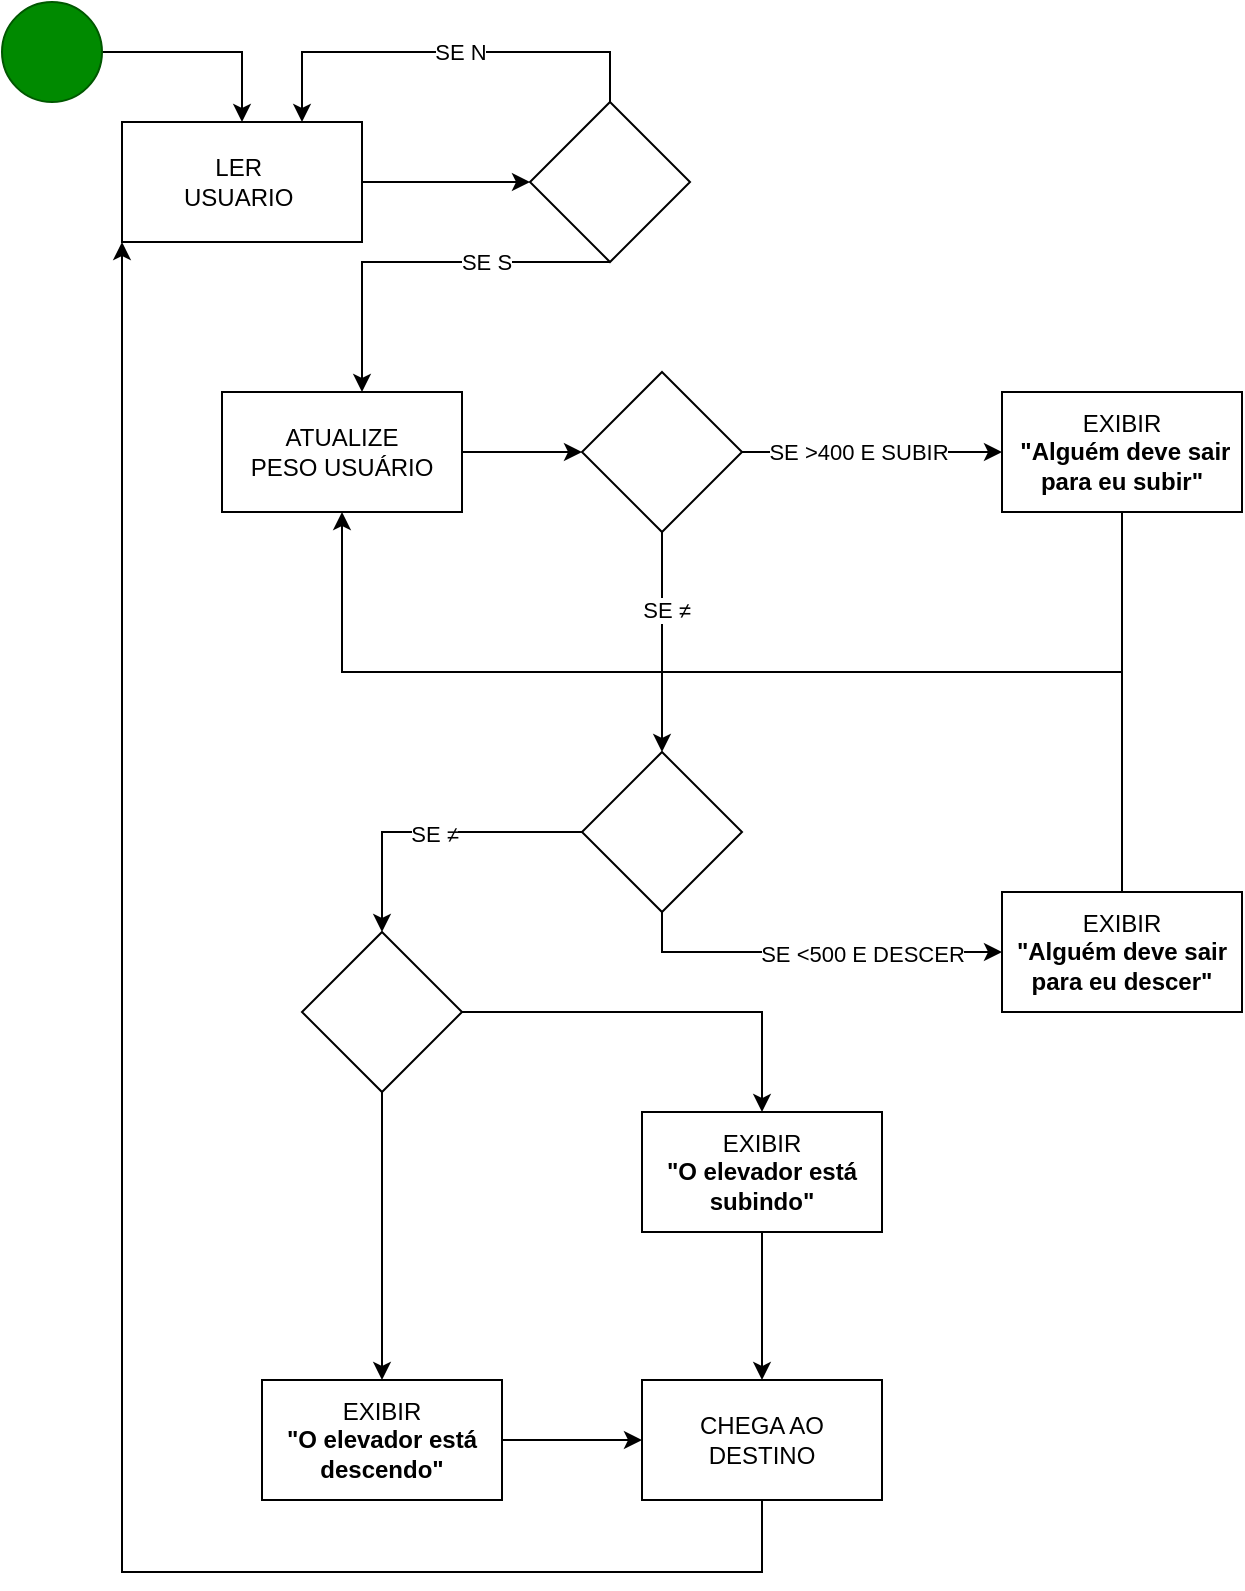 <mxfile version="20.8.10" type="device"><diagram name="Página-1" id="ICNGjwrtCk6uLfdpd36k"><mxGraphModel dx="1173" dy="810" grid="1" gridSize="10" guides="1" tooltips="1" connect="1" arrows="1" fold="1" page="1" pageScale="1" pageWidth="827" pageHeight="1169" math="0" shadow="0"><root><mxCell id="0"/><mxCell id="1" parent="0"/><mxCell id="KGjXm9UL0XxQvVg2KwWi-5" value="" style="edgeStyle=orthogonalEdgeStyle;rounded=0;orthogonalLoop=1;jettySize=auto;html=1;" edge="1" parent="1" source="KGjXm9UL0XxQvVg2KwWi-1" target="KGjXm9UL0XxQvVg2KwWi-4"><mxGeometry relative="1" as="geometry"/></mxCell><mxCell id="KGjXm9UL0XxQvVg2KwWi-1" value="" style="ellipse;whiteSpace=wrap;html=1;aspect=fixed;fillColor=#008a00;fontColor=#ffffff;strokeColor=#005700;" vertex="1" parent="1"><mxGeometry x="30" y="15" width="50" height="50" as="geometry"/></mxCell><mxCell id="KGjXm9UL0XxQvVg2KwWi-7" value="" style="edgeStyle=orthogonalEdgeStyle;rounded=0;orthogonalLoop=1;jettySize=auto;html=1;" edge="1" parent="1" source="KGjXm9UL0XxQvVg2KwWi-4" target="KGjXm9UL0XxQvVg2KwWi-6"><mxGeometry relative="1" as="geometry"/></mxCell><mxCell id="KGjXm9UL0XxQvVg2KwWi-4" value="LER&amp;nbsp;&lt;br&gt;USUARIO&amp;nbsp;" style="whiteSpace=wrap;html=1;" vertex="1" parent="1"><mxGeometry x="90" y="75" width="120" height="60" as="geometry"/></mxCell><mxCell id="KGjXm9UL0XxQvVg2KwWi-9" value="" style="edgeStyle=orthogonalEdgeStyle;rounded=0;orthogonalLoop=1;jettySize=auto;html=1;exitX=0.5;exitY=1;exitDx=0;exitDy=0;" edge="1" parent="1" source="KGjXm9UL0XxQvVg2KwWi-6" target="KGjXm9UL0XxQvVg2KwWi-8"><mxGeometry relative="1" as="geometry"><Array as="points"><mxPoint x="210" y="145"/></Array></mxGeometry></mxCell><mxCell id="KGjXm9UL0XxQvVg2KwWi-12" value="SE S" style="edgeLabel;html=1;align=center;verticalAlign=middle;resizable=0;points=[];" vertex="1" connectable="0" parent="KGjXm9UL0XxQvVg2KwWi-9"><mxGeometry x="-0.741" relative="1" as="geometry"><mxPoint x="-38" as="offset"/></mxGeometry></mxCell><mxCell id="KGjXm9UL0XxQvVg2KwWi-6" value="" style="rhombus;whiteSpace=wrap;html=1;" vertex="1" parent="1"><mxGeometry x="294" y="65" width="80" height="80" as="geometry"/></mxCell><mxCell id="KGjXm9UL0XxQvVg2KwWi-14" value="" style="edgeStyle=orthogonalEdgeStyle;rounded=0;orthogonalLoop=1;jettySize=auto;html=1;" edge="1" parent="1" source="KGjXm9UL0XxQvVg2KwWi-8" target="KGjXm9UL0XxQvVg2KwWi-13"><mxGeometry relative="1" as="geometry"/></mxCell><mxCell id="KGjXm9UL0XxQvVg2KwWi-8" value="ATUALIZE&lt;br&gt;PESO USUÁRIO" style="whiteSpace=wrap;html=1;" vertex="1" parent="1"><mxGeometry x="140" y="210" width="120" height="60" as="geometry"/></mxCell><mxCell id="KGjXm9UL0XxQvVg2KwWi-10" value="" style="endArrow=classic;html=1;rounded=0;exitX=0.5;exitY=0;exitDx=0;exitDy=0;edgeStyle=orthogonalEdgeStyle;entryX=0.75;entryY=0;entryDx=0;entryDy=0;" edge="1" parent="1" source="KGjXm9UL0XxQvVg2KwWi-6" target="KGjXm9UL0XxQvVg2KwWi-4"><mxGeometry width="50" height="50" relative="1" as="geometry"><mxPoint x="390" y="350" as="sourcePoint"/><mxPoint x="220" y="80" as="targetPoint"/><Array as="points"><mxPoint x="334" y="40"/><mxPoint x="180" y="40"/></Array></mxGeometry></mxCell><mxCell id="KGjXm9UL0XxQvVg2KwWi-11" value="SE N" style="edgeLabel;html=1;align=center;verticalAlign=middle;resizable=0;points=[];" vertex="1" connectable="0" parent="KGjXm9UL0XxQvVg2KwWi-10"><mxGeometry x="0.192" relative="1" as="geometry"><mxPoint x="27" as="offset"/></mxGeometry></mxCell><mxCell id="KGjXm9UL0XxQvVg2KwWi-27" value="" style="edgeStyle=orthogonalEdgeStyle;rounded=0;orthogonalLoop=1;jettySize=auto;html=1;" edge="1" parent="1" source="KGjXm9UL0XxQvVg2KwWi-13" target="KGjXm9UL0XxQvVg2KwWi-26"><mxGeometry relative="1" as="geometry"/></mxCell><mxCell id="KGjXm9UL0XxQvVg2KwWi-28" value="SE &amp;gt;400 E SUBIR" style="edgeLabel;html=1;align=center;verticalAlign=middle;resizable=0;points=[];" vertex="1" connectable="0" parent="KGjXm9UL0XxQvVg2KwWi-27"><mxGeometry x="-0.107" relative="1" as="geometry"><mxPoint as="offset"/></mxGeometry></mxCell><mxCell id="KGjXm9UL0XxQvVg2KwWi-43" value="" style="edgeStyle=orthogonalEdgeStyle;rounded=0;orthogonalLoop=1;jettySize=auto;html=1;" edge="1" parent="1" source="KGjXm9UL0XxQvVg2KwWi-13" target="KGjXm9UL0XxQvVg2KwWi-30"><mxGeometry relative="1" as="geometry"/></mxCell><mxCell id="KGjXm9UL0XxQvVg2KwWi-48" value="SE&amp;nbsp;≠" style="edgeLabel;html=1;align=center;verticalAlign=middle;resizable=0;points=[];" vertex="1" connectable="0" parent="KGjXm9UL0XxQvVg2KwWi-43"><mxGeometry x="-0.288" y="2" relative="1" as="geometry"><mxPoint as="offset"/></mxGeometry></mxCell><mxCell id="KGjXm9UL0XxQvVg2KwWi-13" value="" style="rhombus;whiteSpace=wrap;html=1;" vertex="1" parent="1"><mxGeometry x="320" y="200" width="80" height="80" as="geometry"/></mxCell><mxCell id="KGjXm9UL0XxQvVg2KwWi-26" value="EXIBIR&lt;br&gt;&lt;b&gt;&amp;nbsp;&quot;Alguém deve sair para eu subir&quot;&lt;/b&gt;" style="whiteSpace=wrap;html=1;" vertex="1" parent="1"><mxGeometry x="530" y="210" width="120" height="60" as="geometry"/></mxCell><mxCell id="KGjXm9UL0XxQvVg2KwWi-33" value="" style="edgeStyle=orthogonalEdgeStyle;rounded=0;orthogonalLoop=1;jettySize=auto;html=1;entryX=0;entryY=0.5;entryDx=0;entryDy=0;" edge="1" parent="1" source="KGjXm9UL0XxQvVg2KwWi-30" target="KGjXm9UL0XxQvVg2KwWi-32"><mxGeometry relative="1" as="geometry"><mxPoint x="370" y="520" as="targetPoint"/><Array as="points"><mxPoint x="360" y="490"/></Array></mxGeometry></mxCell><mxCell id="KGjXm9UL0XxQvVg2KwWi-34" value="SE &amp;lt;500 E DESCER" style="edgeLabel;html=1;align=center;verticalAlign=middle;resizable=0;points=[];" vertex="1" connectable="0" parent="KGjXm9UL0XxQvVg2KwWi-33"><mxGeometry x="0.305" y="-1" relative="1" as="geometry"><mxPoint x="-4" as="offset"/></mxGeometry></mxCell><mxCell id="KGjXm9UL0XxQvVg2KwWi-37" value="" style="edgeStyle=orthogonalEdgeStyle;rounded=0;orthogonalLoop=1;jettySize=auto;html=1;" edge="1" parent="1" source="KGjXm9UL0XxQvVg2KwWi-30" target="KGjXm9UL0XxQvVg2KwWi-36"><mxGeometry relative="1" as="geometry"/></mxCell><mxCell id="KGjXm9UL0XxQvVg2KwWi-49" value="SE ≠" style="edgeLabel;html=1;align=center;verticalAlign=middle;resizable=0;points=[];" vertex="1" connectable="0" parent="KGjXm9UL0XxQvVg2KwWi-37"><mxGeometry x="-0.015" y="1" relative="1" as="geometry"><mxPoint as="offset"/></mxGeometry></mxCell><mxCell id="KGjXm9UL0XxQvVg2KwWi-30" value="" style="rhombus;whiteSpace=wrap;html=1;" vertex="1" parent="1"><mxGeometry x="320" y="390" width="80" height="80" as="geometry"/></mxCell><mxCell id="KGjXm9UL0XxQvVg2KwWi-32" value="EXIBIR&lt;br&gt;&lt;b&gt;&quot;Alguém deve sair para eu descer&quot;&lt;/b&gt;" style="whiteSpace=wrap;html=1;" vertex="1" parent="1"><mxGeometry x="530" y="460" width="120" height="60" as="geometry"/></mxCell><mxCell id="KGjXm9UL0XxQvVg2KwWi-51" value="" style="edgeStyle=orthogonalEdgeStyle;rounded=0;orthogonalLoop=1;jettySize=auto;html=1;" edge="1" parent="1" source="KGjXm9UL0XxQvVg2KwWi-36" target="KGjXm9UL0XxQvVg2KwWi-50"><mxGeometry relative="1" as="geometry"/></mxCell><mxCell id="KGjXm9UL0XxQvVg2KwWi-53" value="" style="edgeStyle=orthogonalEdgeStyle;rounded=0;orthogonalLoop=1;jettySize=auto;html=1;" edge="1" parent="1" source="KGjXm9UL0XxQvVg2KwWi-36" target="KGjXm9UL0XxQvVg2KwWi-52"><mxGeometry relative="1" as="geometry"/></mxCell><mxCell id="KGjXm9UL0XxQvVg2KwWi-36" value="" style="rhombus;whiteSpace=wrap;html=1;" vertex="1" parent="1"><mxGeometry x="180" y="480" width="80" height="80" as="geometry"/></mxCell><mxCell id="KGjXm9UL0XxQvVg2KwWi-44" value="" style="endArrow=classic;html=1;rounded=0;exitX=0.5;exitY=0;exitDx=0;exitDy=0;entryX=0.5;entryY=1;entryDx=0;entryDy=0;" edge="1" parent="1" source="KGjXm9UL0XxQvVg2KwWi-32" target="KGjXm9UL0XxQvVg2KwWi-8"><mxGeometry width="50" height="50" relative="1" as="geometry"><mxPoint x="390" y="480" as="sourcePoint"/><mxPoint x="440" y="430" as="targetPoint"/><Array as="points"><mxPoint x="590" y="350"/><mxPoint x="200" y="350"/></Array></mxGeometry></mxCell><mxCell id="KGjXm9UL0XxQvVg2KwWi-46" value="" style="endArrow=none;html=1;rounded=0;entryX=0.5;entryY=1;entryDx=0;entryDy=0;" edge="1" parent="1" target="KGjXm9UL0XxQvVg2KwWi-26"><mxGeometry width="50" height="50" relative="1" as="geometry"><mxPoint x="590" y="370" as="sourcePoint"/><mxPoint x="440" y="430" as="targetPoint"/></mxGeometry></mxCell><mxCell id="KGjXm9UL0XxQvVg2KwWi-56" value="" style="edgeStyle=orthogonalEdgeStyle;rounded=0;orthogonalLoop=1;jettySize=auto;html=1;" edge="1" parent="1" source="KGjXm9UL0XxQvVg2KwWi-50" target="KGjXm9UL0XxQvVg2KwWi-54"><mxGeometry relative="1" as="geometry"/></mxCell><mxCell id="KGjXm9UL0XxQvVg2KwWi-50" value="EXIBIR&lt;br&gt;&lt;b&gt;&quot;O elevador está descendo&quot;&lt;/b&gt;" style="whiteSpace=wrap;html=1;" vertex="1" parent="1"><mxGeometry x="160" y="704" width="120" height="60" as="geometry"/></mxCell><mxCell id="KGjXm9UL0XxQvVg2KwWi-55" value="" style="edgeStyle=orthogonalEdgeStyle;rounded=0;orthogonalLoop=1;jettySize=auto;html=1;" edge="1" parent="1" source="KGjXm9UL0XxQvVg2KwWi-52" target="KGjXm9UL0XxQvVg2KwWi-54"><mxGeometry relative="1" as="geometry"/></mxCell><mxCell id="KGjXm9UL0XxQvVg2KwWi-52" value="EXIBIR&lt;br&gt;&lt;b&gt;&quot;O elevador está subindo&quot;&lt;/b&gt;" style="whiteSpace=wrap;html=1;" vertex="1" parent="1"><mxGeometry x="350" y="570" width="120" height="60" as="geometry"/></mxCell><mxCell id="KGjXm9UL0XxQvVg2KwWi-54" value="CHEGA AO DESTINO" style="whiteSpace=wrap;html=1;" vertex="1" parent="1"><mxGeometry x="350" y="704" width="120" height="60" as="geometry"/></mxCell><mxCell id="KGjXm9UL0XxQvVg2KwWi-57" value="" style="endArrow=classic;html=1;rounded=0;exitX=0.5;exitY=1;exitDx=0;exitDy=0;entryX=0;entryY=1;entryDx=0;entryDy=0;" edge="1" parent="1" source="KGjXm9UL0XxQvVg2KwWi-54" target="KGjXm9UL0XxQvVg2KwWi-4"><mxGeometry width="50" height="50" relative="1" as="geometry"><mxPoint x="360" y="460" as="sourcePoint"/><mxPoint x="410" y="410" as="targetPoint"/><Array as="points"><mxPoint x="410" y="800"/><mxPoint x="90" y="800"/></Array></mxGeometry></mxCell></root></mxGraphModel></diagram></mxfile>